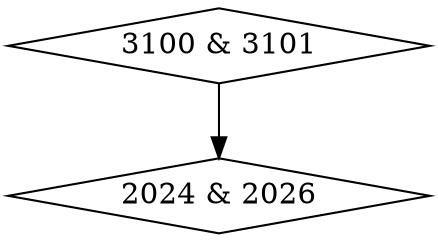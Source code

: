digraph {
0 [label = "2024 & 2026", shape = diamond];
1 [label = "3100 & 3101", shape = diamond];
1->0;
}
